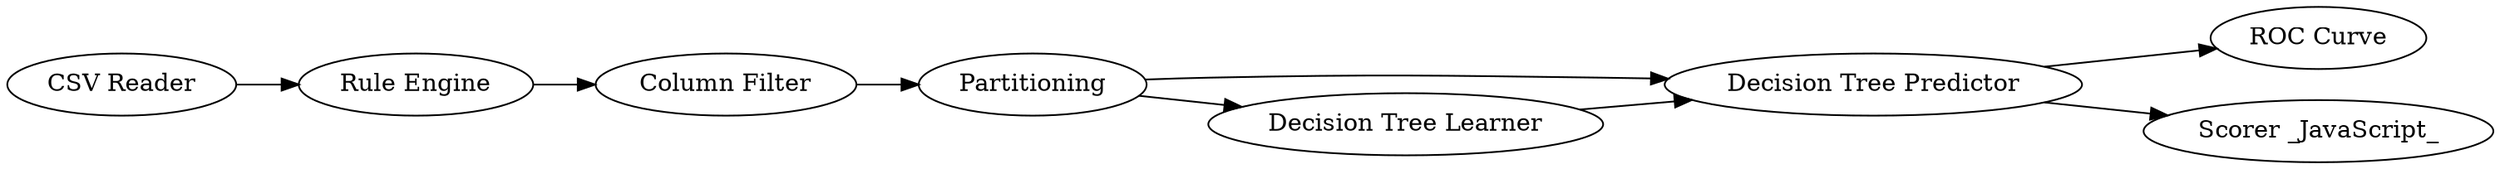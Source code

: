digraph {
	"-2652319539944197507_68" [label="ROC Curve"]
	"-2652319539944197507_69" [label="Scorer _JavaScript_"]
	"9110412790967538462_23" [label="Rule Engine"]
	"9110412790967538462_26" [label="Column Filter"]
	"-2652319539944197507_65" [label="Decision Tree Predictor"]
	"-2652319539944197507_70" [label="CSV Reader"]
	"-2652319539944197507_63" [label=Partitioning]
	"-2652319539944197507_64" [label="Decision Tree Learner"]
	"-2652319539944197507_63" -> "-2652319539944197507_64"
	"9110412790967538462_23" -> "9110412790967538462_26"
	"9110412790967538462_26" -> "-2652319539944197507_63"
	"-2652319539944197507_64" -> "-2652319539944197507_65"
	"-2652319539944197507_65" -> "-2652319539944197507_68"
	"-2652319539944197507_65" -> "-2652319539944197507_69"
	"-2652319539944197507_63" -> "-2652319539944197507_65"
	"-2652319539944197507_70" -> "9110412790967538462_23"
	rankdir=LR
}
